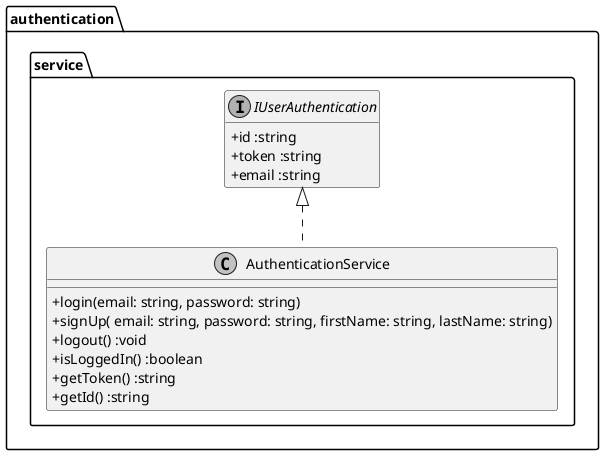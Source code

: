   @startuml

 skinparam monochrome true
 skinparam classAttributeIconSize 0
 top to bottom direction
package "authentication.service"{
  
interface "IUserAuthentication" {
    + id :string
    + token :string
    + email :string
    
  }
  hide IUserAuthentication  methods
  
class AuthenticationService{
  + login(email: string, password: string)
  + signUp( email: string, password: string, firstName: string, lastName: string)
  + logout() :void
  + isLoggedIn() :boolean
  + getToken() :string
  + getId() :string

}
 IUserAuthentication <|.. AuthenticationService
  
  
}


@enduml